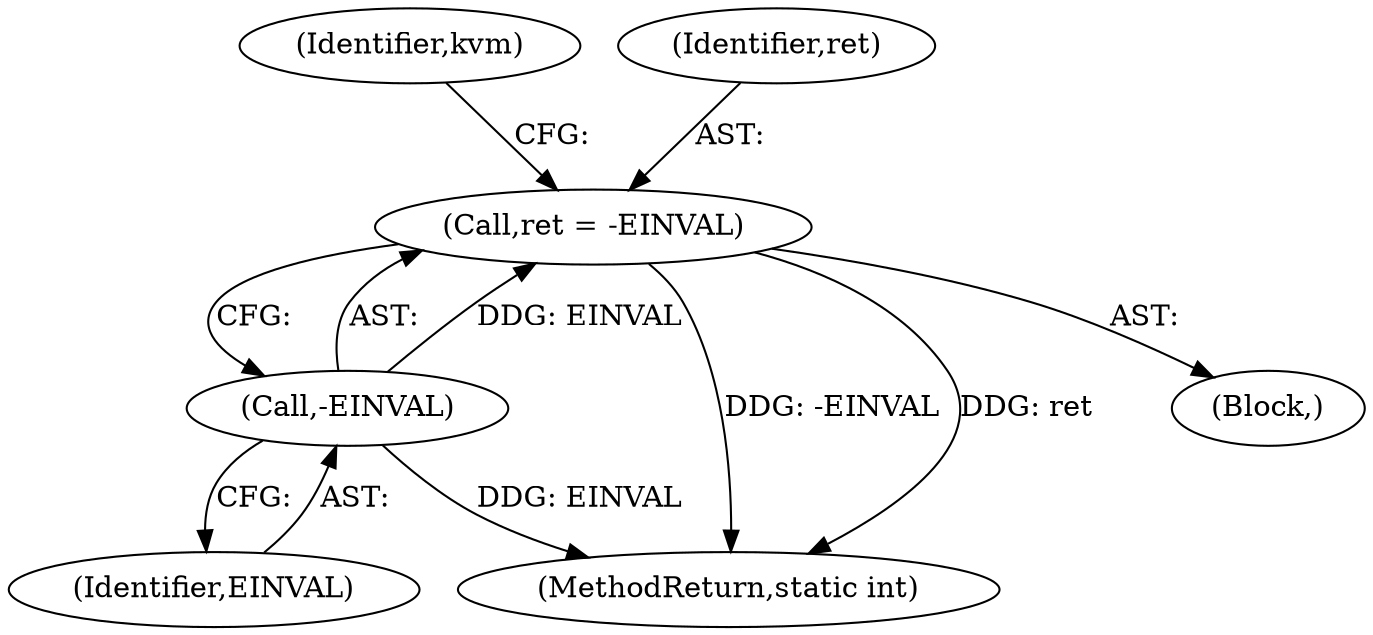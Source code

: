 digraph "1_linux_3a8b0677fc6180a467e26cc32ce6b0c09a32f9bb@del" {
"1000116" [label="(Call,ret = -EINVAL)"];
"1000118" [label="(Call,-EINVAL)"];
"1000116" [label="(Call,ret = -EINVAL)"];
"1000263" [label="(MethodReturn,static int)"];
"1000124" [label="(Identifier,kvm)"];
"1000119" [label="(Identifier,EINVAL)"];
"1000118" [label="(Call,-EINVAL)"];
"1000108" [label="(Block,)"];
"1000117" [label="(Identifier,ret)"];
"1000116" -> "1000108"  [label="AST: "];
"1000116" -> "1000118"  [label="CFG: "];
"1000117" -> "1000116"  [label="AST: "];
"1000118" -> "1000116"  [label="AST: "];
"1000124" -> "1000116"  [label="CFG: "];
"1000116" -> "1000263"  [label="DDG: -EINVAL"];
"1000116" -> "1000263"  [label="DDG: ret"];
"1000118" -> "1000116"  [label="DDG: EINVAL"];
"1000118" -> "1000119"  [label="CFG: "];
"1000119" -> "1000118"  [label="AST: "];
"1000118" -> "1000263"  [label="DDG: EINVAL"];
}
